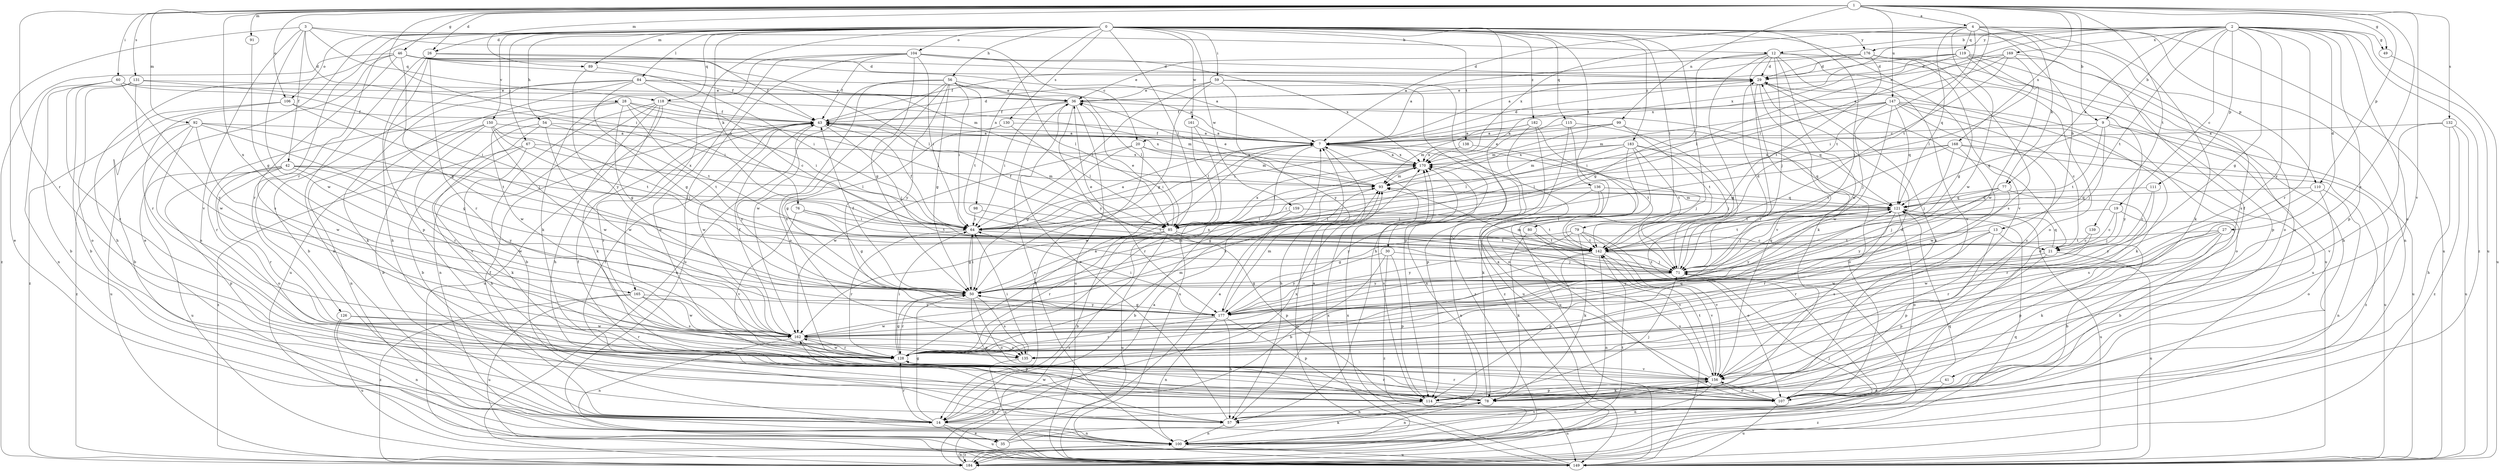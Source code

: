 strict digraph  {
0;
1;
2;
3;
4;
7;
9;
12;
13;
14;
19;
20;
21;
26;
27;
28;
29;
30;
35;
36;
41;
42;
43;
46;
49;
50;
54;
56;
57;
59;
60;
64;
67;
71;
76;
77;
78;
79;
80;
84;
85;
89;
91;
92;
93;
98;
99;
100;
104;
106;
107;
110;
111;
114;
115;
118;
119;
121;
126;
128;
130;
131;
132;
135;
136;
138;
139;
142;
147;
149;
150;
156;
159;
161;
162;
165;
168;
169;
170;
176;
177;
182;
183;
184;
0 -> 26  [label=d];
0 -> 30  [label=e];
0 -> 35  [label=e];
0 -> 41  [label=f];
0 -> 54  [label=h];
0 -> 56  [label=h];
0 -> 59  [label=i];
0 -> 67  [label=j];
0 -> 71  [label=j];
0 -> 76  [label=k];
0 -> 79  [label=l];
0 -> 80  [label=l];
0 -> 84  [label=l];
0 -> 85  [label=l];
0 -> 89  [label=m];
0 -> 98  [label=n];
0 -> 104  [label=o];
0 -> 106  [label=o];
0 -> 110  [label=p];
0 -> 115  [label=q];
0 -> 118  [label=q];
0 -> 126  [label=r];
0 -> 128  [label=r];
0 -> 130  [label=s];
0 -> 136  [label=t];
0 -> 138  [label=t];
0 -> 150  [label=v];
0 -> 156  [label=v];
0 -> 159  [label=w];
0 -> 161  [label=w];
0 -> 165  [label=x];
0 -> 176  [label=y];
0 -> 182  [label=z];
0 -> 183  [label=z];
1 -> 4  [label=a];
1 -> 9  [label=b];
1 -> 26  [label=d];
1 -> 46  [label=g];
1 -> 49  [label=g];
1 -> 60  [label=i];
1 -> 64  [label=i];
1 -> 89  [label=m];
1 -> 91  [label=m];
1 -> 92  [label=m];
1 -> 99  [label=n];
1 -> 106  [label=o];
1 -> 110  [label=p];
1 -> 128  [label=r];
1 -> 131  [label=s];
1 -> 132  [label=s];
1 -> 135  [label=s];
1 -> 139  [label=t];
1 -> 142  [label=t];
1 -> 147  [label=u];
1 -> 156  [label=v];
1 -> 165  [label=x];
1 -> 168  [label=x];
2 -> 9  [label=b];
2 -> 12  [label=b];
2 -> 19  [label=c];
2 -> 27  [label=d];
2 -> 49  [label=g];
2 -> 50  [label=g];
2 -> 77  [label=k];
2 -> 85  [label=l];
2 -> 107  [label=o];
2 -> 111  [label=p];
2 -> 114  [label=p];
2 -> 128  [label=r];
2 -> 142  [label=t];
2 -> 149  [label=u];
2 -> 169  [label=x];
2 -> 170  [label=x];
2 -> 176  [label=y];
2 -> 177  [label=y];
2 -> 184  [label=z];
3 -> 12  [label=b];
3 -> 20  [label=c];
3 -> 28  [label=d];
3 -> 35  [label=e];
3 -> 42  [label=f];
3 -> 118  [label=q];
3 -> 156  [label=v];
3 -> 162  [label=w];
4 -> 7  [label=a];
4 -> 13  [label=b];
4 -> 77  [label=k];
4 -> 78  [label=k];
4 -> 100  [label=n];
4 -> 119  [label=q];
4 -> 121  [label=q];
4 -> 142  [label=t];
4 -> 149  [label=u];
4 -> 162  [label=w];
4 -> 170  [label=x];
7 -> 29  [label=d];
7 -> 43  [label=f];
7 -> 57  [label=h];
7 -> 64  [label=i];
7 -> 71  [label=j];
7 -> 128  [label=r];
7 -> 162  [label=w];
7 -> 170  [label=x];
9 -> 20  [label=c];
9 -> 71  [label=j];
9 -> 121  [label=q];
9 -> 142  [label=t];
9 -> 149  [label=u];
9 -> 177  [label=y];
12 -> 7  [label=a];
12 -> 29  [label=d];
12 -> 50  [label=g];
12 -> 71  [label=j];
12 -> 78  [label=k];
12 -> 107  [label=o];
12 -> 149  [label=u];
12 -> 156  [label=v];
12 -> 162  [label=w];
12 -> 184  [label=z];
13 -> 14  [label=b];
13 -> 114  [label=p];
13 -> 128  [label=r];
13 -> 135  [label=s];
13 -> 142  [label=t];
14 -> 35  [label=e];
14 -> 43  [label=f];
14 -> 50  [label=g];
14 -> 100  [label=n];
14 -> 128  [label=r];
14 -> 149  [label=u];
14 -> 170  [label=x];
19 -> 14  [label=b];
19 -> 21  [label=c];
19 -> 64  [label=i];
19 -> 71  [label=j];
20 -> 14  [label=b];
20 -> 50  [label=g];
20 -> 93  [label=m];
20 -> 162  [label=w];
20 -> 170  [label=x];
21 -> 114  [label=p];
21 -> 121  [label=q];
21 -> 149  [label=u];
21 -> 177  [label=y];
26 -> 29  [label=d];
26 -> 43  [label=f];
26 -> 57  [label=h];
26 -> 100  [label=n];
26 -> 114  [label=p];
26 -> 128  [label=r];
27 -> 78  [label=k];
27 -> 114  [label=p];
27 -> 128  [label=r];
27 -> 142  [label=t];
27 -> 162  [label=w];
28 -> 43  [label=f];
28 -> 50  [label=g];
28 -> 64  [label=i];
28 -> 85  [label=l];
28 -> 128  [label=r];
28 -> 142  [label=t];
28 -> 162  [label=w];
29 -> 36  [label=e];
29 -> 78  [label=k];
29 -> 128  [label=r];
29 -> 149  [label=u];
29 -> 156  [label=v];
30 -> 14  [label=b];
30 -> 71  [label=j];
30 -> 114  [label=p];
30 -> 177  [label=y];
30 -> 184  [label=z];
35 -> 7  [label=a];
35 -> 78  [label=k];
35 -> 156  [label=v];
36 -> 43  [label=f];
36 -> 64  [label=i];
36 -> 121  [label=q];
36 -> 149  [label=u];
36 -> 177  [label=y];
41 -> 107  [label=o];
41 -> 184  [label=z];
42 -> 64  [label=i];
42 -> 93  [label=m];
42 -> 107  [label=o];
42 -> 114  [label=p];
42 -> 128  [label=r];
42 -> 149  [label=u];
42 -> 162  [label=w];
42 -> 177  [label=y];
43 -> 7  [label=a];
43 -> 29  [label=d];
43 -> 71  [label=j];
43 -> 128  [label=r];
43 -> 162  [label=w];
43 -> 170  [label=x];
43 -> 177  [label=y];
46 -> 7  [label=a];
46 -> 29  [label=d];
46 -> 43  [label=f];
46 -> 50  [label=g];
46 -> 57  [label=h];
46 -> 85  [label=l];
46 -> 93  [label=m];
46 -> 128  [label=r];
46 -> 135  [label=s];
46 -> 184  [label=z];
49 -> 149  [label=u];
50 -> 43  [label=f];
50 -> 64  [label=i];
50 -> 93  [label=m];
50 -> 107  [label=o];
50 -> 114  [label=p];
50 -> 128  [label=r];
50 -> 135  [label=s];
50 -> 170  [label=x];
50 -> 177  [label=y];
54 -> 7  [label=a];
54 -> 14  [label=b];
54 -> 142  [label=t];
54 -> 156  [label=v];
54 -> 162  [label=w];
56 -> 36  [label=e];
56 -> 50  [label=g];
56 -> 64  [label=i];
56 -> 85  [label=l];
56 -> 107  [label=o];
56 -> 135  [label=s];
56 -> 142  [label=t];
56 -> 162  [label=w];
56 -> 177  [label=y];
56 -> 184  [label=z];
57 -> 7  [label=a];
57 -> 29  [label=d];
57 -> 36  [label=e];
57 -> 100  [label=n];
57 -> 162  [label=w];
59 -> 36  [label=e];
59 -> 50  [label=g];
59 -> 57  [label=h];
59 -> 64  [label=i];
59 -> 114  [label=p];
59 -> 177  [label=y];
60 -> 14  [label=b];
60 -> 36  [label=e];
60 -> 64  [label=i];
60 -> 100  [label=n];
60 -> 128  [label=r];
60 -> 177  [label=y];
64 -> 7  [label=a];
64 -> 43  [label=f];
64 -> 50  [label=g];
64 -> 128  [label=r];
64 -> 142  [label=t];
67 -> 57  [label=h];
67 -> 78  [label=k];
67 -> 85  [label=l];
67 -> 170  [label=x];
67 -> 184  [label=z];
71 -> 29  [label=d];
71 -> 36  [label=e];
71 -> 50  [label=g];
71 -> 93  [label=m];
71 -> 121  [label=q];
76 -> 50  [label=g];
76 -> 64  [label=i];
76 -> 142  [label=t];
76 -> 156  [label=v];
77 -> 71  [label=j];
77 -> 121  [label=q];
77 -> 128  [label=r];
77 -> 142  [label=t];
77 -> 177  [label=y];
78 -> 14  [label=b];
78 -> 43  [label=f];
78 -> 100  [label=n];
78 -> 128  [label=r];
78 -> 170  [label=x];
79 -> 50  [label=g];
79 -> 78  [label=k];
79 -> 107  [label=o];
79 -> 142  [label=t];
79 -> 156  [label=v];
79 -> 177  [label=y];
80 -> 78  [label=k];
80 -> 142  [label=t];
80 -> 156  [label=v];
84 -> 7  [label=a];
84 -> 14  [label=b];
84 -> 21  [label=c];
84 -> 36  [label=e];
84 -> 50  [label=g];
84 -> 78  [label=k];
84 -> 149  [label=u];
85 -> 14  [label=b];
85 -> 21  [label=c];
85 -> 36  [label=e];
85 -> 43  [label=f];
85 -> 114  [label=p];
85 -> 128  [label=r];
85 -> 149  [label=u];
85 -> 170  [label=x];
85 -> 184  [label=z];
89 -> 64  [label=i];
89 -> 177  [label=y];
91 -> 50  [label=g];
92 -> 7  [label=a];
92 -> 50  [label=g];
92 -> 135  [label=s];
92 -> 142  [label=t];
92 -> 149  [label=u];
92 -> 162  [label=w];
92 -> 184  [label=z];
93 -> 36  [label=e];
93 -> 50  [label=g];
93 -> 121  [label=q];
98 -> 64  [label=i];
98 -> 142  [label=t];
99 -> 7  [label=a];
99 -> 64  [label=i];
99 -> 93  [label=m];
99 -> 107  [label=o];
99 -> 142  [label=t];
100 -> 36  [label=e];
100 -> 71  [label=j];
100 -> 121  [label=q];
100 -> 142  [label=t];
100 -> 149  [label=u];
100 -> 184  [label=z];
104 -> 29  [label=d];
104 -> 43  [label=f];
104 -> 50  [label=g];
104 -> 64  [label=i];
104 -> 78  [label=k];
104 -> 85  [label=l];
104 -> 107  [label=o];
104 -> 149  [label=u];
104 -> 170  [label=x];
106 -> 14  [label=b];
106 -> 43  [label=f];
106 -> 71  [label=j];
106 -> 184  [label=z];
107 -> 128  [label=r];
107 -> 149  [label=u];
107 -> 156  [label=v];
110 -> 100  [label=n];
110 -> 107  [label=o];
110 -> 121  [label=q];
110 -> 135  [label=s];
111 -> 21  [label=c];
111 -> 121  [label=q];
111 -> 177  [label=y];
114 -> 43  [label=f];
114 -> 57  [label=h];
114 -> 71  [label=j];
114 -> 149  [label=u];
114 -> 170  [label=x];
115 -> 7  [label=a];
115 -> 71  [label=j];
115 -> 149  [label=u];
115 -> 184  [label=z];
118 -> 14  [label=b];
118 -> 43  [label=f];
118 -> 57  [label=h];
118 -> 78  [label=k];
118 -> 93  [label=m];
118 -> 100  [label=n];
118 -> 149  [label=u];
119 -> 7  [label=a];
119 -> 29  [label=d];
119 -> 57  [label=h];
119 -> 85  [label=l];
119 -> 107  [label=o];
119 -> 114  [label=p];
119 -> 162  [label=w];
119 -> 170  [label=x];
121 -> 64  [label=i];
121 -> 71  [label=j];
121 -> 85  [label=l];
121 -> 93  [label=m];
121 -> 107  [label=o];
121 -> 128  [label=r];
121 -> 142  [label=t];
121 -> 149  [label=u];
121 -> 177  [label=y];
126 -> 100  [label=n];
126 -> 128  [label=r];
126 -> 149  [label=u];
126 -> 162  [label=w];
128 -> 7  [label=a];
128 -> 50  [label=g];
128 -> 64  [label=i];
128 -> 93  [label=m];
128 -> 121  [label=q];
128 -> 156  [label=v];
128 -> 162  [label=w];
130 -> 7  [label=a];
130 -> 50  [label=g];
130 -> 85  [label=l];
131 -> 14  [label=b];
131 -> 36  [label=e];
131 -> 64  [label=i];
131 -> 107  [label=o];
131 -> 162  [label=w];
132 -> 7  [label=a];
132 -> 57  [label=h];
132 -> 149  [label=u];
132 -> 156  [label=v];
132 -> 184  [label=z];
135 -> 64  [label=i];
135 -> 149  [label=u];
136 -> 64  [label=i];
136 -> 100  [label=n];
136 -> 121  [label=q];
136 -> 149  [label=u];
136 -> 177  [label=y];
138 -> 142  [label=t];
138 -> 170  [label=x];
139 -> 21  [label=c];
139 -> 162  [label=w];
142 -> 71  [label=j];
142 -> 100  [label=n];
142 -> 114  [label=p];
142 -> 156  [label=v];
142 -> 177  [label=y];
147 -> 21  [label=c];
147 -> 43  [label=f];
147 -> 64  [label=i];
147 -> 71  [label=j];
147 -> 78  [label=k];
147 -> 93  [label=m];
147 -> 107  [label=o];
147 -> 121  [label=q];
147 -> 156  [label=v];
147 -> 162  [label=w];
149 -> 93  [label=m];
149 -> 170  [label=x];
150 -> 7  [label=a];
150 -> 14  [label=b];
150 -> 71  [label=j];
150 -> 100  [label=n];
150 -> 128  [label=r];
150 -> 142  [label=t];
150 -> 162  [label=w];
156 -> 7  [label=a];
156 -> 29  [label=d];
156 -> 78  [label=k];
156 -> 100  [label=n];
156 -> 107  [label=o];
156 -> 114  [label=p];
156 -> 142  [label=t];
159 -> 14  [label=b];
159 -> 85  [label=l];
159 -> 142  [label=t];
161 -> 7  [label=a];
161 -> 85  [label=l];
161 -> 149  [label=u];
162 -> 43  [label=f];
162 -> 100  [label=n];
162 -> 114  [label=p];
162 -> 128  [label=r];
162 -> 135  [label=s];
162 -> 170  [label=x];
165 -> 135  [label=s];
165 -> 149  [label=u];
165 -> 162  [label=w];
165 -> 177  [label=y];
165 -> 184  [label=z];
168 -> 71  [label=j];
168 -> 85  [label=l];
168 -> 142  [label=t];
168 -> 149  [label=u];
168 -> 162  [label=w];
168 -> 170  [label=x];
168 -> 184  [label=z];
169 -> 7  [label=a];
169 -> 29  [label=d];
169 -> 36  [label=e];
169 -> 64  [label=i];
169 -> 85  [label=l];
169 -> 135  [label=s];
170 -> 7  [label=a];
170 -> 85  [label=l];
170 -> 93  [label=m];
176 -> 29  [label=d];
176 -> 36  [label=e];
176 -> 43  [label=f];
176 -> 50  [label=g];
176 -> 107  [label=o];
176 -> 135  [label=s];
176 -> 142  [label=t];
177 -> 50  [label=g];
177 -> 57  [label=h];
177 -> 64  [label=i];
177 -> 93  [label=m];
177 -> 100  [label=n];
177 -> 114  [label=p];
177 -> 128  [label=r];
177 -> 162  [label=w];
182 -> 7  [label=a];
182 -> 93  [label=m];
182 -> 107  [label=o];
182 -> 114  [label=p];
182 -> 184  [label=z];
183 -> 71  [label=j];
183 -> 78  [label=k];
183 -> 85  [label=l];
183 -> 93  [label=m];
183 -> 121  [label=q];
183 -> 142  [label=t];
183 -> 149  [label=u];
183 -> 170  [label=x];
184 -> 7  [label=a];
184 -> 71  [label=j];
184 -> 100  [label=n];
184 -> 121  [label=q];
184 -> 170  [label=x];
}
